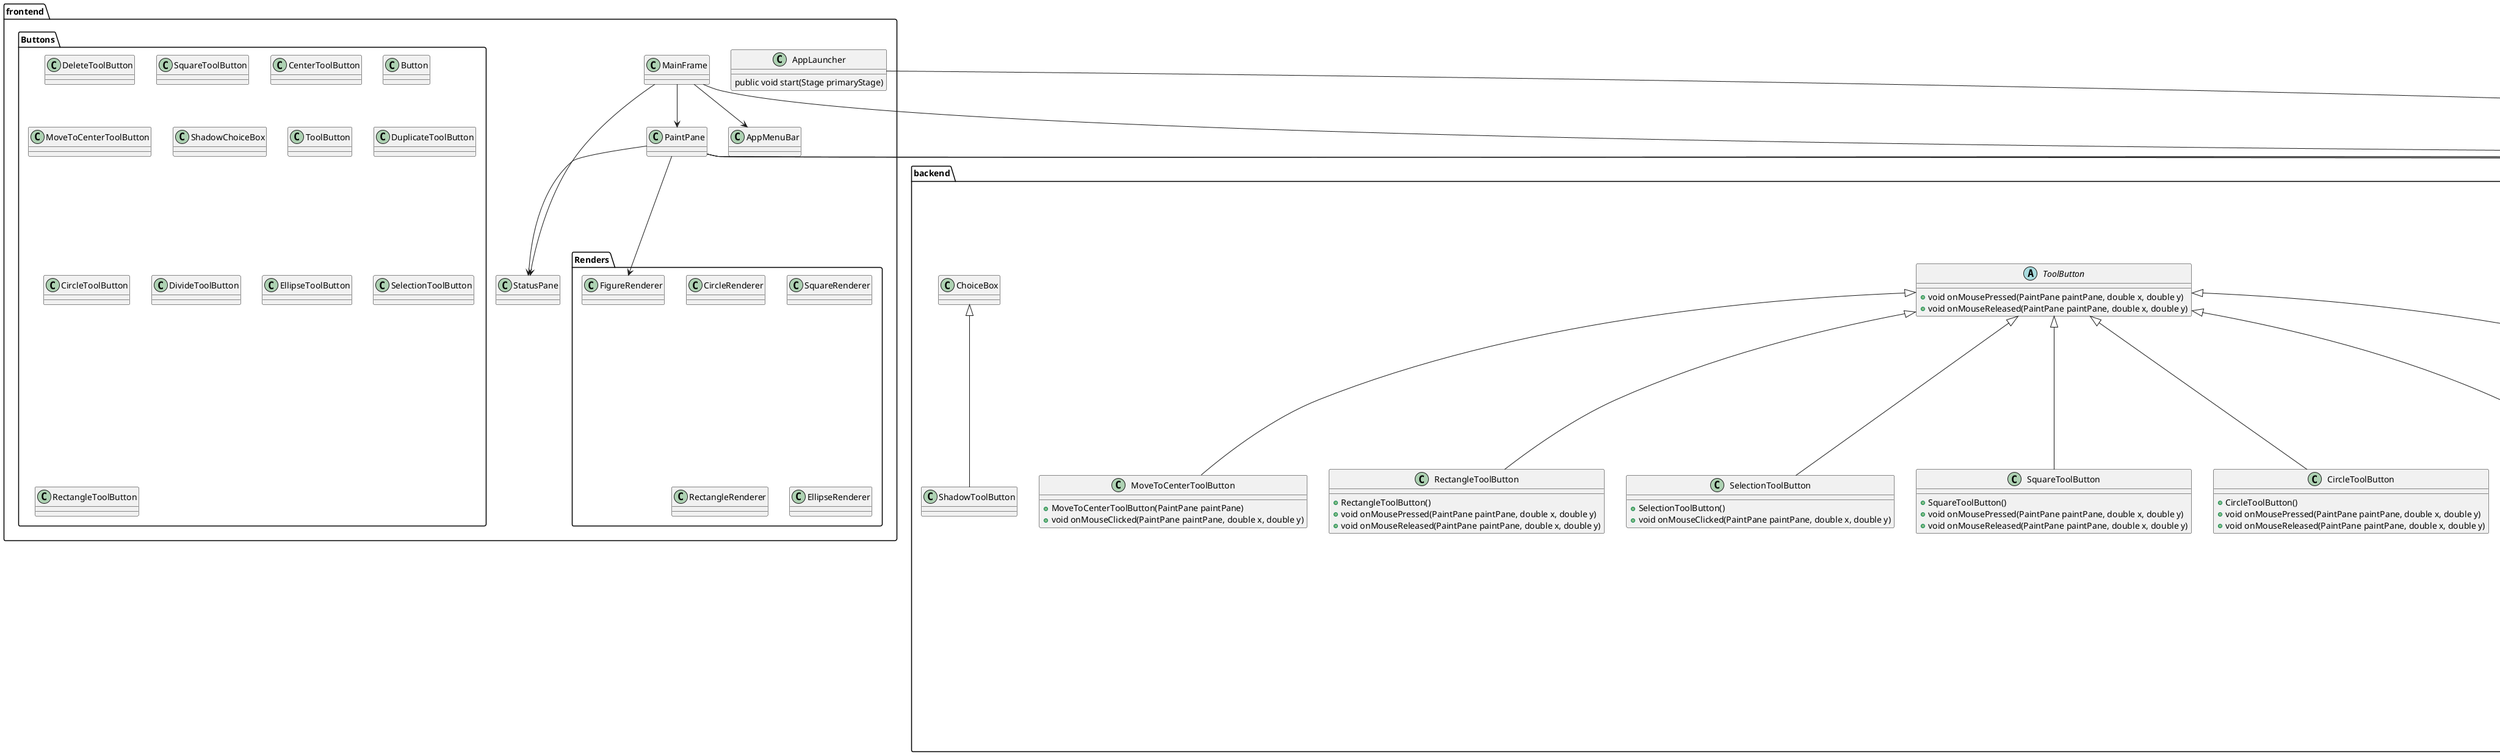 @startuml

package backend.model {
    class Point {
        - double x
        - double y
        + double getX()
        + double getY()
        + void setX(double x)
        + void setY(double y)
        + String toString()
    }

    abstract class Figure {
        - Point startPoint
        - Point endPoint
        + Figure(Point startPoint, Point endPoint)
        + String toString()
        + Point getStartPoint()
        + Point getEndPoint()
        + abstract double area()
        + abstract double perimeter()
        + abstract void draw(double diffX, double diffY)
        + abstract boolean containsPoint(Point point)
    }

    class Ellipse extends Figure {
        - Point centerPoint
        - double sMayorAxis
        - double sMinorAxis
        + Ellipse(Point startPoint, Point endPoint)
        + String toString()
        + Point getCenterPoint()
        + double getsMayorAxis()
        + double getsMinorAxis()
        + void setsMayorAxis(double sMayorAxis)
        + void setsMinorAxis(double sMinorAxis)
        + double area()
        + double perimeter()
        + void draw(double diffX, double diffY)
        + boolean containsPoint(Point point)
        + Ellipse clone()
    }

    class Circle extends Ellipse {
        - double radius
        + Circle(Point startPoint, Point endPoint)
        + String toString()
        + double getRadius()
        + boolean containsPoint(Point point)
    }

    class Rectangle extends Figure {
        + Rectangle(Point startPoint, Point endPoint)
        + String toString()
        + double area()
        + double perimeter()
        + void draw(double diffX, double diffY)
        + boolean containsPoint(Point point)
    }

    class Square extends Rectangle {
        + Square(Point startPoint, Point endPoint)
        + String toString()
        + boolean containsPoint(Point point)
    }
}

package backend {
    class CanvasState {
        - List<Figure> list
        + void addFigure(Figure figure)
        + void removeFigure(Figure figure)
        + void clearCanvas()
    }

    abstract class ToolButton {
        + void onMousePressed(PaintPane paintPane, double x, double y)
        + void onMouseReleased(PaintPane paintPane, double x, double y)
    }

    class EllipseToolButton extends ToolButton {
        + EllipseToolButton()
        + void onMousePressed(PaintPane paintPane, double x, double y)
        + void onMouseReleased(PaintPane paintPane, double x, double y)
    }

    class MoveToCenterToolButton extends ToolButton {
        + MoveToCenterToolButton(PaintPane paintPane)
        + void onMouseClicked(PaintPane paintPane, double x, double y)
    }

    class RectangleToolButton extends ToolButton {
        + RectangleToolButton()
        + void onMousePressed(PaintPane paintPane, double x, double y)
        + void onMouseReleased(PaintPane paintPane, double x, double y)
    }

    class SelectionToolButton extends ToolButton {
        + SelectionToolButton()
        + void onMouseClicked(PaintPane paintPane, double x, double y)
    }

    class ShadowToolButton extends ChoiceBox {
    }

    class SquareToolButton extends ToolButton {
        + SquareToolButton()
        + void onMousePressed(PaintPane paintPane, double x, double y)
        + void onMouseReleased(PaintPane paintPane, double x, double y)
    }

    class CircleToolButton extends ToolButton {
        + CircleToolButton()
        + void onMousePressed(PaintPane paintPane, double x, double y)
        + void onMouseReleased(PaintPane paintPane, double x, double y)
    }

    class CenterToolButton extends ToolButton {
        + CenterToolButton(PaintPane paintPane)
        + void onMouseClicked(PaintPane paintPane, double x, double y)
    }
}

frontend.AppLauncher --> backend.CanvasState
frontend.MainFrame --> backend.CanvasState
frontend.PaintPane --> backend.CanvasState
frontend.PaintPane --> frontend.StatusPane
frontend.MainFrame --> frontend.PaintPane
frontend.MainFrame --> frontend.AppMenuBar
frontend.MainFrame --> frontend.StatusPane
frontend.PaintPane --> backend.model.Figure
frontend.PaintPane --> backend.model.Point
frontend.PaintPane --> frontend.Renders.FigureRenderer

package frontend{
    class PaintPane {
    }

    class MainFrame {
    }

    class AppLauncher {
        public void start(Stage primaryStage)
    }

    class StatusPane {
    }

    class AppMenuBar {
    }
}
package frontend.Buttons{
    class DeleteToolButton {
    }

    class SquareToolButton {
    }

    class CenterToolButton {
    }

    class Button {
    }

    class MoveToCenterToolButton {
    }

    class ShadowChoiceBox {
    }

    class ToolButton {
    }

    class DuplicateToolButton {
    }

    class CircleToolButton {
    }

    class DivideToolButton {
    }

    class EllipseToolButton {
    }

    class SelectionToolButton {
    }

    class RectangleToolButton {
    }
}
package frontend.Renders{

    class FigureRenderer {
    }

    class CircleRenderer {
    }

    class SquareRenderer {
    }

    class RectangleRenderer {
    }

    class EllipseRenderer {
    }

}

@enduml
